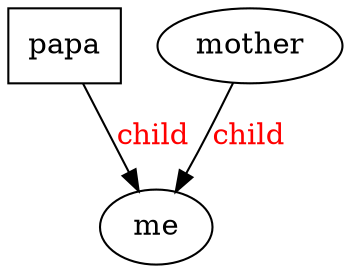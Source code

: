 digraph Mygraph{
    father[label=papa,shape=box]
    mother[label=mother]
    {father,mother}->me[label=child,fontcolor=red]
}